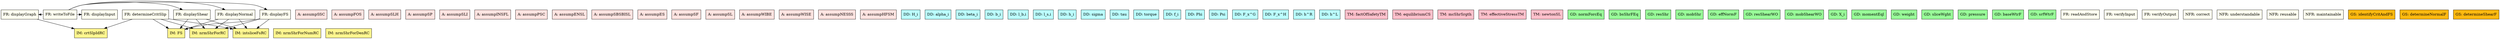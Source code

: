 digraph allvsr {
	determineCritSlip -> FS;
	determineCritSlip -> nrmShrForRC;
	determineCritSlip -> intsliceFsRC;
	determineCritSlip -> crtSlpIdRC;
	displayGraph -> crtSlpIdRC;
	displayFS -> FS;
	displayFS -> nrmShrForRC;
	displayFS -> intsliceFsRC;
	displayNormal -> FS;
	displayNormal -> nrmShrForRC;
	displayNormal -> intsliceFsRC;
	displayShear -> FS;
	displayShear -> nrmShrForRC;
	displayShear -> intsliceFsRC;
	writeToFile -> displayInput;
	writeToFile -> displayGraph;
	writeToFile -> displayFS;
	writeToFile -> displayNormal;
	writeToFile -> displayShear;


	assumpSSC	[shape=box, color=black, style=filled, fillcolor=mistyrose, label="A: assumpSSC"];
	assumpFOS	[shape=box, color=black, style=filled, fillcolor=mistyrose, label="A: assumpFOS"];
	assumpSLH	[shape=box, color=black, style=filled, fillcolor=mistyrose, label="A: assumpSLH"];
	assumpSP	[shape=box, color=black, style=filled, fillcolor=mistyrose, label="A: assumpSP"];
	assumpSLI	[shape=box, color=black, style=filled, fillcolor=mistyrose, label="A: assumpSLI"];
	assumpINSFL	[shape=box, color=black, style=filled, fillcolor=mistyrose, label="A: assumpINSFL"];
	assumpPSC	[shape=box, color=black, style=filled, fillcolor=mistyrose, label="A: assumpPSC"];
	assumpENSL	[shape=box, color=black, style=filled, fillcolor=mistyrose, label="A: assumpENSL"];
	assumpSBSBISL	[shape=box, color=black, style=filled, fillcolor=mistyrose, label="A: assumpSBSBISL"];
	assumpES	[shape=box, color=black, style=filled, fillcolor=mistyrose, label="A: assumpES"];
	assumpSF	[shape=box, color=black, style=filled, fillcolor=mistyrose, label="A: assumpSF"];
	assumpSL	[shape=box, color=black, style=filled, fillcolor=mistyrose, label="A: assumpSL"];
	assumpWIBE	[shape=box, color=black, style=filled, fillcolor=mistyrose, label="A: assumpWIBE"];
	assumpWISE	[shape=box, color=black, style=filled, fillcolor=mistyrose, label="A: assumpWISE"];
	assumpNESSS	[shape=box, color=black, style=filled, fillcolor=mistyrose, label="A: assumpNESSS"];
	assumpHFSM	[shape=box, color=black, style=filled, fillcolor=mistyrose, label="A: assumpHFSM"];

	subgraph A {
	rank="same"
	{assumpSSC, assumpFOS, assumpSLH, assumpSP, assumpSLI, assumpINSFL, assumpPSC, assumpENSL, assumpSBSBISL, assumpES, assumpSF, assumpSL, assumpWIBE, assumpWISE, assumpNESSS, assumpHFSM}
	}

	H_i	[shape=box, color=black, style=filled, fillcolor=paleturquoise1, label="DD: H_i"];
	alpha_i	[shape=box, color=black, style=filled, fillcolor=paleturquoise1, label="DD: alpha_i"];
	beta_i	[shape=box, color=black, style=filled, fillcolor=paleturquoise1, label="DD: beta_i"];
	b_i	[shape=box, color=black, style=filled, fillcolor=paleturquoise1, label="DD: b_i"];
	l_bi	[shape=box, color=black, style=filled, fillcolor=paleturquoise1, label="DD: l_b,i"];
	l_si	[shape=box, color=black, style=filled, fillcolor=paleturquoise1, label="DD: l_s,i"];
	h_i	[shape=box, color=black, style=filled, fillcolor=paleturquoise1, label="DD: h_i"];
	sigma	[shape=box, color=black, style=filled, fillcolor=paleturquoise1, label="DD: sigma"];
	tau	[shape=box, color=black, style=filled, fillcolor=paleturquoise1, label="DD: tau"];
	torque	[shape=box, color=black, style=filled, fillcolor=paleturquoise1, label="DD: torque"];
	f_i	[shape=box, color=black, style=filled, fillcolor=paleturquoise1, label="DD: f_i"];
	Phi	[shape=box, color=black, style=filled, fillcolor=paleturquoise1, label="DD: Phi"];
	Psi	[shape=box, color=black, style=filled, fillcolor=paleturquoise1, label="DD: Psi"];
	F_xG	[shape=box, color=black, style=filled, fillcolor=paleturquoise1, label="DD: F_x^G"];
	F_xH	[shape=box, color=black, style=filled, fillcolor=paleturquoise1, label="DD: F_x^H"];
	hR	[shape=box, color=black, style=filled, fillcolor=paleturquoise1, label="DD: h^R"];
	hL	[shape=box, color=black, style=filled, fillcolor=paleturquoise1, label="DD: h^L"];

	subgraph DD {
	rank="same"
	{H_i, alpha_i, beta_i, b_i, l_bi, l_si, h_i, sigma, tau, torque, f_i, Phi, Psi, F_xG, F_xH, hR, hL}
	}

	factOfSafetyTM	[shape=box, color=black, style=filled, fillcolor=pink, label="TM: factOfSafetyTM"];
	equilibriumCS	[shape=box, color=black, style=filled, fillcolor=pink, label="TM: equilibriumCS"];
	mcShrSrgth	[shape=box, color=black, style=filled, fillcolor=pink, label="TM: mcShrSrgth"];
	effectiveStressTM	[shape=box, color=black, style=filled, fillcolor=pink, label="TM: effectiveStressTM"];
	newtonSL	[shape=box, color=black, style=filled, fillcolor=pink, label="TM: newtonSL"];

	subgraph TM {
	rank="same"
	{factOfSafetyTM, equilibriumCS, mcShrSrgth, effectiveStressTM, newtonSL}
	}

	normForcEq	[shape=box, color=black, style=filled, fillcolor=palegreen, label="GD: normForcEq"];
	bsShrFEq	[shape=box, color=black, style=filled, fillcolor=palegreen, label="GD: bsShrFEq"];
	resShr	[shape=box, color=black, style=filled, fillcolor=palegreen, label="GD: resShr"];
	mobShr	[shape=box, color=black, style=filled, fillcolor=palegreen, label="GD: mobShr"];
	effNormF	[shape=box, color=black, style=filled, fillcolor=palegreen, label="GD: effNormF"];
	resShearWO	[shape=box, color=black, style=filled, fillcolor=palegreen, label="GD: resShearWO"];
	mobShearWO	[shape=box, color=black, style=filled, fillcolor=palegreen, label="GD: mobShearWO"];
	X_i	[shape=box, color=black, style=filled, fillcolor=palegreen, label="GD: X_i"];
	momentEql	[shape=box, color=black, style=filled, fillcolor=palegreen, label="GD: momentEql"];
	weight	[shape=box, color=black, style=filled, fillcolor=palegreen, label="GD: weight"];
	sliceWght	[shape=box, color=black, style=filled, fillcolor=palegreen, label="GD: sliceWght"];
	pressure	[shape=box, color=black, style=filled, fillcolor=palegreen, label="GD: pressure"];
	baseWtrF	[shape=box, color=black, style=filled, fillcolor=palegreen, label="GD: baseWtrF"];
	srfWtrF	[shape=box, color=black, style=filled, fillcolor=palegreen, label="GD: srfWtrF"];

	subgraph GD {
	rank="same"
	{normForcEq, bsShrFEq, resShr, mobShr, effNormF, resShearWO, mobShearWO, X_i, momentEql, weight, sliceWght, pressure, baseWtrF, srfWtrF}
	}

	FS	[shape=box, color=black, style=filled, fillcolor=khaki1, label="IM: FS"];
	nrmShrForRC	[shape=box, color=black, style=filled, fillcolor=khaki1, label="IM: nrmShrForRC"];
	nrmShrForNumRC	[shape=box, color=black, style=filled, fillcolor=khaki1, label="IM: nrmShrForNumRC"];
	nrmShrForDenRC	[shape=box, color=black, style=filled, fillcolor=khaki1, label="IM: nrmShrForDenRC"];
	intsliceFsRC	[shape=box, color=black, style=filled, fillcolor=khaki1, label="IM: intsliceFsRC"];
	crtSlpIdRC	[shape=box, color=black, style=filled, fillcolor=khaki1, label="IM: crtSlpIdRC"];

	subgraph IM {
	rank="same"
	{FS, nrmShrForRC, nrmShrForNumRC, nrmShrForDenRC, intsliceFsRC, crtSlpIdRC}
	}

	readAndStore	[shape=box, color=black, style=filled, fillcolor=ivory, label="FR: readAndStore"];
	verifyInput	[shape=box, color=black, style=filled, fillcolor=ivory, label="FR: verifyInput"];
	determineCritSlip	[shape=box, color=black, style=filled, fillcolor=ivory, label="FR: determineCritSlip"];
	verifyOutput	[shape=box, color=black, style=filled, fillcolor=ivory, label="FR: verifyOutput"];
	displayInput	[shape=box, color=black, style=filled, fillcolor=ivory, label="FR: displayInput"];
	displayGraph	[shape=box, color=black, style=filled, fillcolor=ivory, label="FR: displayGraph"];
	displayFS	[shape=box, color=black, style=filled, fillcolor=ivory, label="FR: displayFS"];
	displayNormal	[shape=box, color=black, style=filled, fillcolor=ivory, label="FR: displayNormal"];
	displayShear	[shape=box, color=black, style=filled, fillcolor=ivory, label="FR: displayShear"];
	writeToFile	[shape=box, color=black, style=filled, fillcolor=ivory, label="FR: writeToFile"];
	correct	[shape=box, color=black, style=filled, fillcolor=ivory, label="NFR: correct"];
	understandable	[shape=box, color=black, style=filled, fillcolor=ivory, label="NFR: understandable"];
	reusable	[shape=box, color=black, style=filled, fillcolor=ivory, label="NFR: reusable"];
	maintainable	[shape=box, color=black, style=filled, fillcolor=ivory, label="NFR: maintainable"];

	subgraph R {
	rank="same"
	{readAndStore, verifyInput, determineCritSlip, verifyOutput, displayInput, displayGraph, displayFS, displayNormal, displayShear, writeToFile, correct, understandable, reusable, maintainable}
	}

	identifyCritAndFS	[shape=box, color=black, style=filled, fillcolor=darkgoldenrod1, label="GS: identifyCritAndFS"];
	determineNormalF	[shape=box, color=black, style=filled, fillcolor=darkgoldenrod1, label="GS: determineNormalF"];
	determineShearF	[shape=box, color=black, style=filled, fillcolor=darkgoldenrod1, label="GS: determineShearF"];

	subgraph GS {
	rank="same"
	{identifyCritAndFS, determineNormalF, determineShearF}
	}

}

